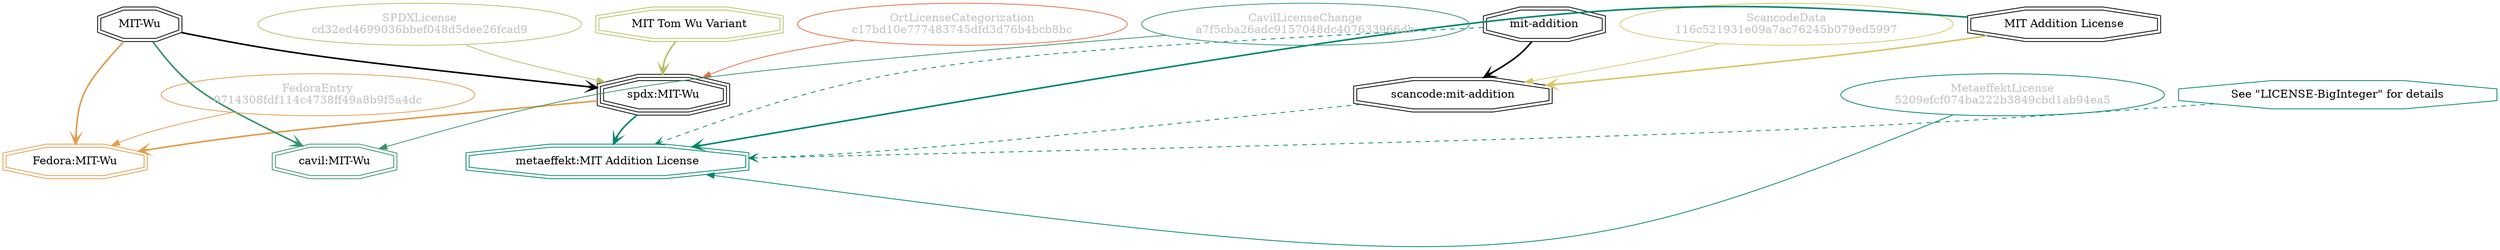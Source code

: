 strict digraph {
    node [shape=box];
    graph [splines=curved];
    2768 [label="SPDXLicense\ncd32ed4699036bbef048d5dee26fcad9"
         ,fontcolor=gray
         ,color="#b8bf62"
         ,fillcolor="beige;1"
         ,shape=ellipse];
    2769 [label="spdx:MIT-Wu"
         ,shape=tripleoctagon];
    2770 [label="MIT-Wu"
         ,shape=doubleoctagon];
    2771 [label="MIT Tom Wu Variant"
         ,color="#b8bf62"
         ,shape=doubleoctagon];
    8089 [label="FedoraEntry\n0714308fdf114c4738ff49a8b9f5a4dc"
         ,fontcolor=gray
         ,color="#e09d4b"
         ,fillcolor="beige;1"
         ,shape=ellipse];
    8090 [label="Fedora:MIT-Wu"
         ,color="#e09d4b"
         ,shape=doubleoctagon];
    19256 [label="ScancodeData\n116c521931e09a7ac76245b079ed5997"
          ,fontcolor=gray
          ,color="#dac767"
          ,fillcolor="beige;1"
          ,shape=ellipse];
    19257 [label="scancode:mit-addition"
          ,shape=doubleoctagon];
    19258 [label="mit-addition"
          ,shape=doubleoctagon];
    19259 [label="MIT Addition License"
          ,shape=doubleoctagon];
    35059 [label="OrtLicenseCategorization\nc17bd10e777483745dfd3d76b4bcb8bc"
          ,fontcolor=gray
          ,color="#e06f45"
          ,fillcolor="beige;1"
          ,shape=ellipse];
    37178 [label="CavilLicenseChange\na7f5cba26adc9157048dc407633966db"
          ,fontcolor=gray
          ,color="#379469"
          ,fillcolor="beige;1"
          ,shape=ellipse];
    37179 [label="cavil:MIT-Wu"
          ,color="#379469"
          ,shape=doubleoctagon];
    45562 [label="MetaeffektLicense\n5209efcf074ba222b3849cbd1ab94ea5"
          ,fontcolor=gray
          ,color="#00876c"
          ,fillcolor="beige;1"
          ,shape=ellipse];
    45563 [label="metaeffekt:MIT Addition License"
          ,color="#00876c"
          ,shape=doubleoctagon];
    45564 [label="See \"LICENSE-BigInteger\" for details"
          ,color="#00876c"
          ,shape=octagon];
    2768 -> 2769 [weight=0.5
                 ,color="#b8bf62"];
    2769 -> 8090 [style=bold
                 ,arrowhead=vee
                 ,weight=0.7
                 ,color="#e09d4b"];
    2769 -> 45563 [style=bold
                  ,arrowhead=vee
                  ,weight=0.7
                  ,color="#00876c"];
    2770 -> 2769 [style=bold
                 ,arrowhead=vee
                 ,weight=0.7];
    2770 -> 8090 [style=bold
                 ,arrowhead=vee
                 ,weight=0.7
                 ,color="#e09d4b"];
    2770 -> 37179 [style=bold
                  ,arrowhead=vee
                  ,weight=0.7
                  ,color="#379469"];
    2770 -> 37179 [style=bold
                  ,arrowhead=vee
                  ,weight=0.7
                  ,color="#379469"];
    2771 -> 2769 [style=bold
                 ,arrowhead=vee
                 ,weight=0.7
                 ,color="#b8bf62"];
    8089 -> 8090 [weight=0.5
                 ,color="#e09d4b"];
    19256 -> 19257 [weight=0.5
                   ,color="#dac767"];
    19257 -> 45563 [style=dashed
                   ,arrowhead=vee
                   ,weight=0.5
                   ,color="#00876c"];
    19258 -> 19257 [style=bold
                   ,arrowhead=vee
                   ,weight=0.7];
    19258 -> 45563 [style=dashed
                   ,arrowhead=vee
                   ,weight=0.5
                   ,color="#00876c"];
    19259 -> 19257 [style=bold
                   ,arrowhead=vee
                   ,weight=0.7
                   ,color="#dac767"];
    19259 -> 45563 [style=bold
                   ,arrowhead=vee
                   ,weight=0.7
                   ,color="#00876c"];
    19259 -> 45563 [style=bold
                   ,arrowhead=vee
                   ,weight=0.7
                   ,color="#00876c"];
    35059 -> 2769 [weight=0.5
                  ,color="#e06f45"];
    37178 -> 37179 [weight=0.5
                   ,color="#379469"];
    45562 -> 45563 [weight=0.5
                   ,color="#00876c"];
    45564 -> 45563 [style=dashed
                   ,arrowhead=vee
                   ,weight=0.5
                   ,color="#00876c"];
}
